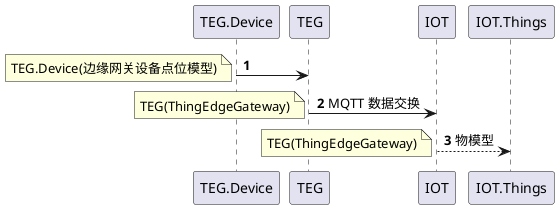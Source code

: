 @startuml
'https://plantuml.com/sequence-diagram

autonumber
TEG.Device -> TEG
note left : TEG.Device(边缘网关设备点位模型)
TEG -> IOT: MQTT 数据交换
note left : TEG(ThingEdgeGateway)
IOT --> IOT.Things: 物模型
note left : TEG(ThingEdgeGateway)

@enduml
